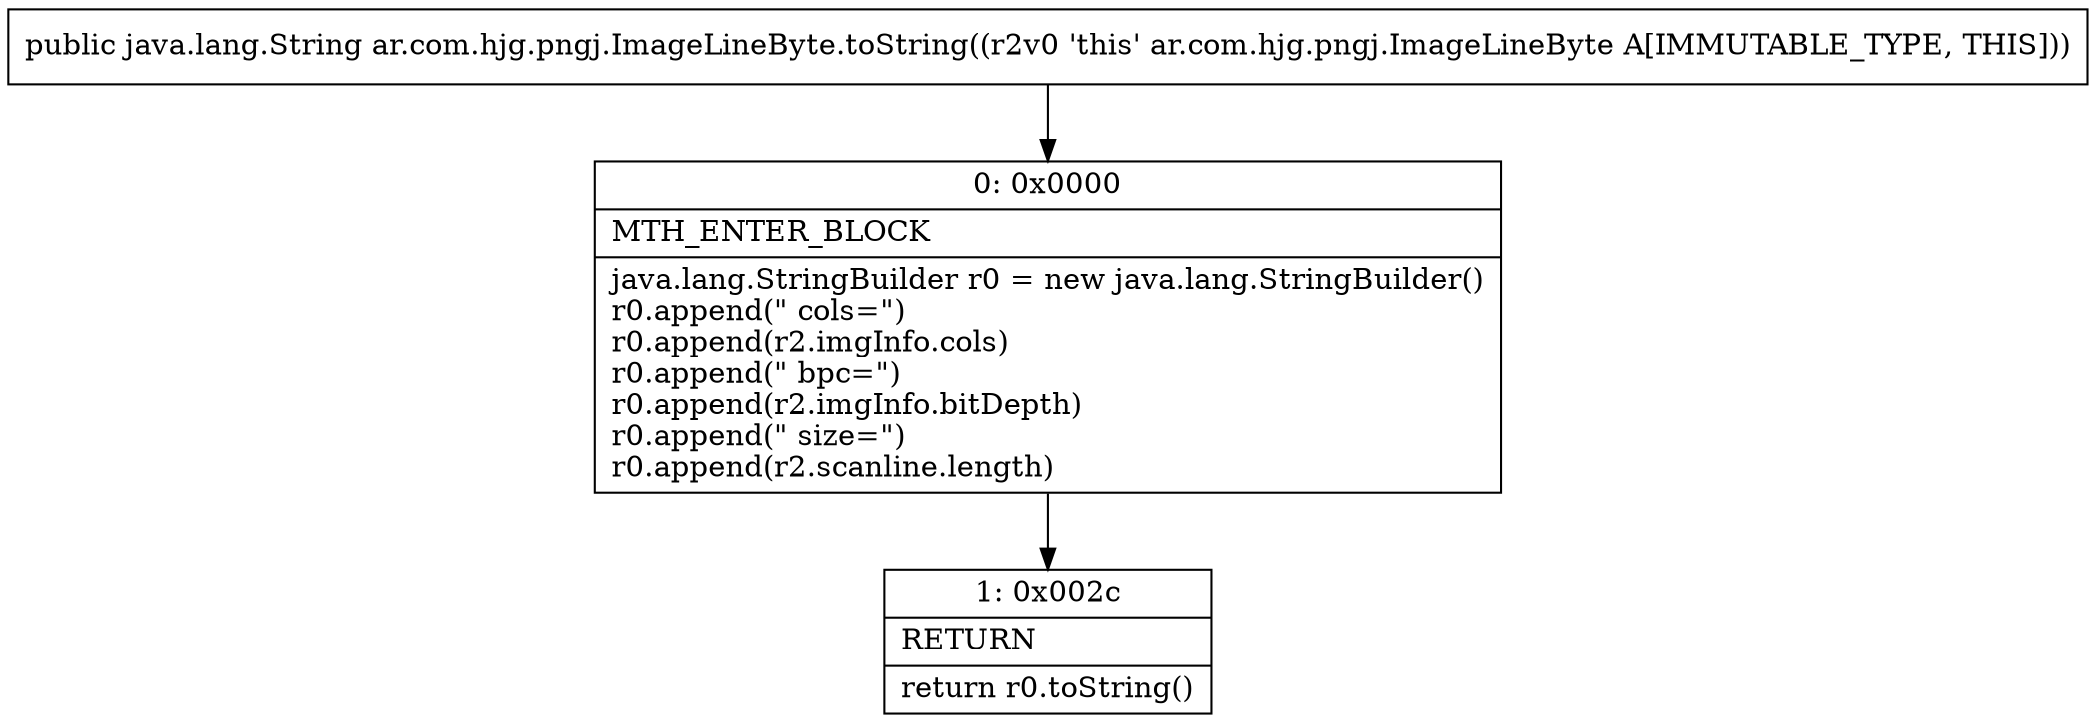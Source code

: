 digraph "CFG forar.com.hjg.pngj.ImageLineByte.toString()Ljava\/lang\/String;" {
Node_0 [shape=record,label="{0\:\ 0x0000|MTH_ENTER_BLOCK\l|java.lang.StringBuilder r0 = new java.lang.StringBuilder()\lr0.append(\" cols=\")\lr0.append(r2.imgInfo.cols)\lr0.append(\" bpc=\")\lr0.append(r2.imgInfo.bitDepth)\lr0.append(\" size=\")\lr0.append(r2.scanline.length)\l}"];
Node_1 [shape=record,label="{1\:\ 0x002c|RETURN\l|return r0.toString()\l}"];
MethodNode[shape=record,label="{public java.lang.String ar.com.hjg.pngj.ImageLineByte.toString((r2v0 'this' ar.com.hjg.pngj.ImageLineByte A[IMMUTABLE_TYPE, THIS])) }"];
MethodNode -> Node_0;
Node_0 -> Node_1;
}

